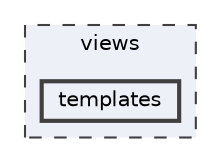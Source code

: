 digraph "views/templates"
{
 // LATEX_PDF_SIZE
  bgcolor="transparent";
  edge [fontname=Helvetica,fontsize=10,labelfontname=Helvetica,labelfontsize=10];
  node [fontname=Helvetica,fontsize=10,shape=box,height=0.2,width=0.4];
  compound=true
  subgraph clusterdir_810e6677597a758262d47477e73b118d {
    graph [ bgcolor="#edf0f7", pencolor="grey25", label="views", fontname=Helvetica,fontsize=10 style="filled,dashed", URL="dir_810e6677597a758262d47477e73b118d.html",tooltip=""]
  dir_f2aac4bb460418e1a5051518604135ba [label="templates", fillcolor="#edf0f7", color="grey25", style="filled,bold", URL="dir_f2aac4bb460418e1a5051518604135ba.html",tooltip=""];
  }
}
